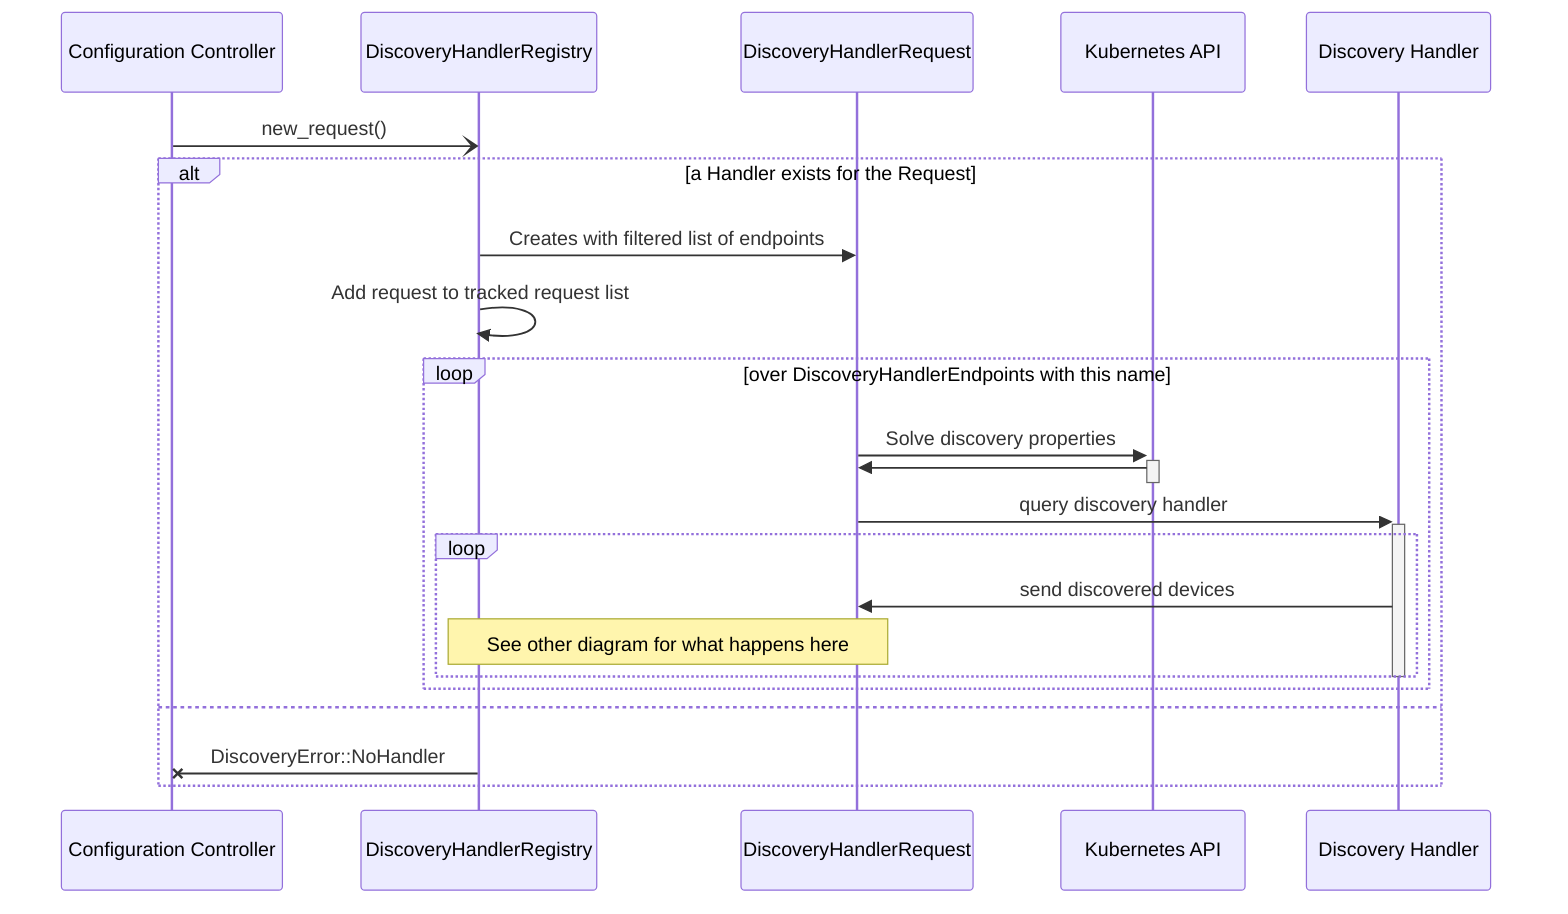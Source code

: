 sequenceDiagram
    Configuration Controller -) DiscoveryHandlerRegistry: new_request()
    alt a Handler exists for the Request
        DiscoveryHandlerRegistry ->> DiscoveryHandlerRequest: Creates with filtered list of endpoints
        DiscoveryHandlerRegistry ->> DiscoveryHandlerRegistry: Add request to tracked request list
        loop over DiscoveryHandlerEndpoints with this name
            DiscoveryHandlerRequest ->>+ Kubernetes API: Solve discovery properties
            Kubernetes API ->>- DiscoveryHandlerRequest: 
            DiscoveryHandlerRequest ->>+ Discovery Handler: query discovery handler
            loop 
                Discovery Handler ->> DiscoveryHandlerRequest: send discovered devices
                note over DiscoveryHandlerRequest,DiscoveryHandlerRegistry: See other diagram for what happens here
            end
            deactivate Discovery Handler
        end
    else
        DiscoveryHandlerRegistry -x Configuration Controller: DiscoveryError::NoHandler
    end